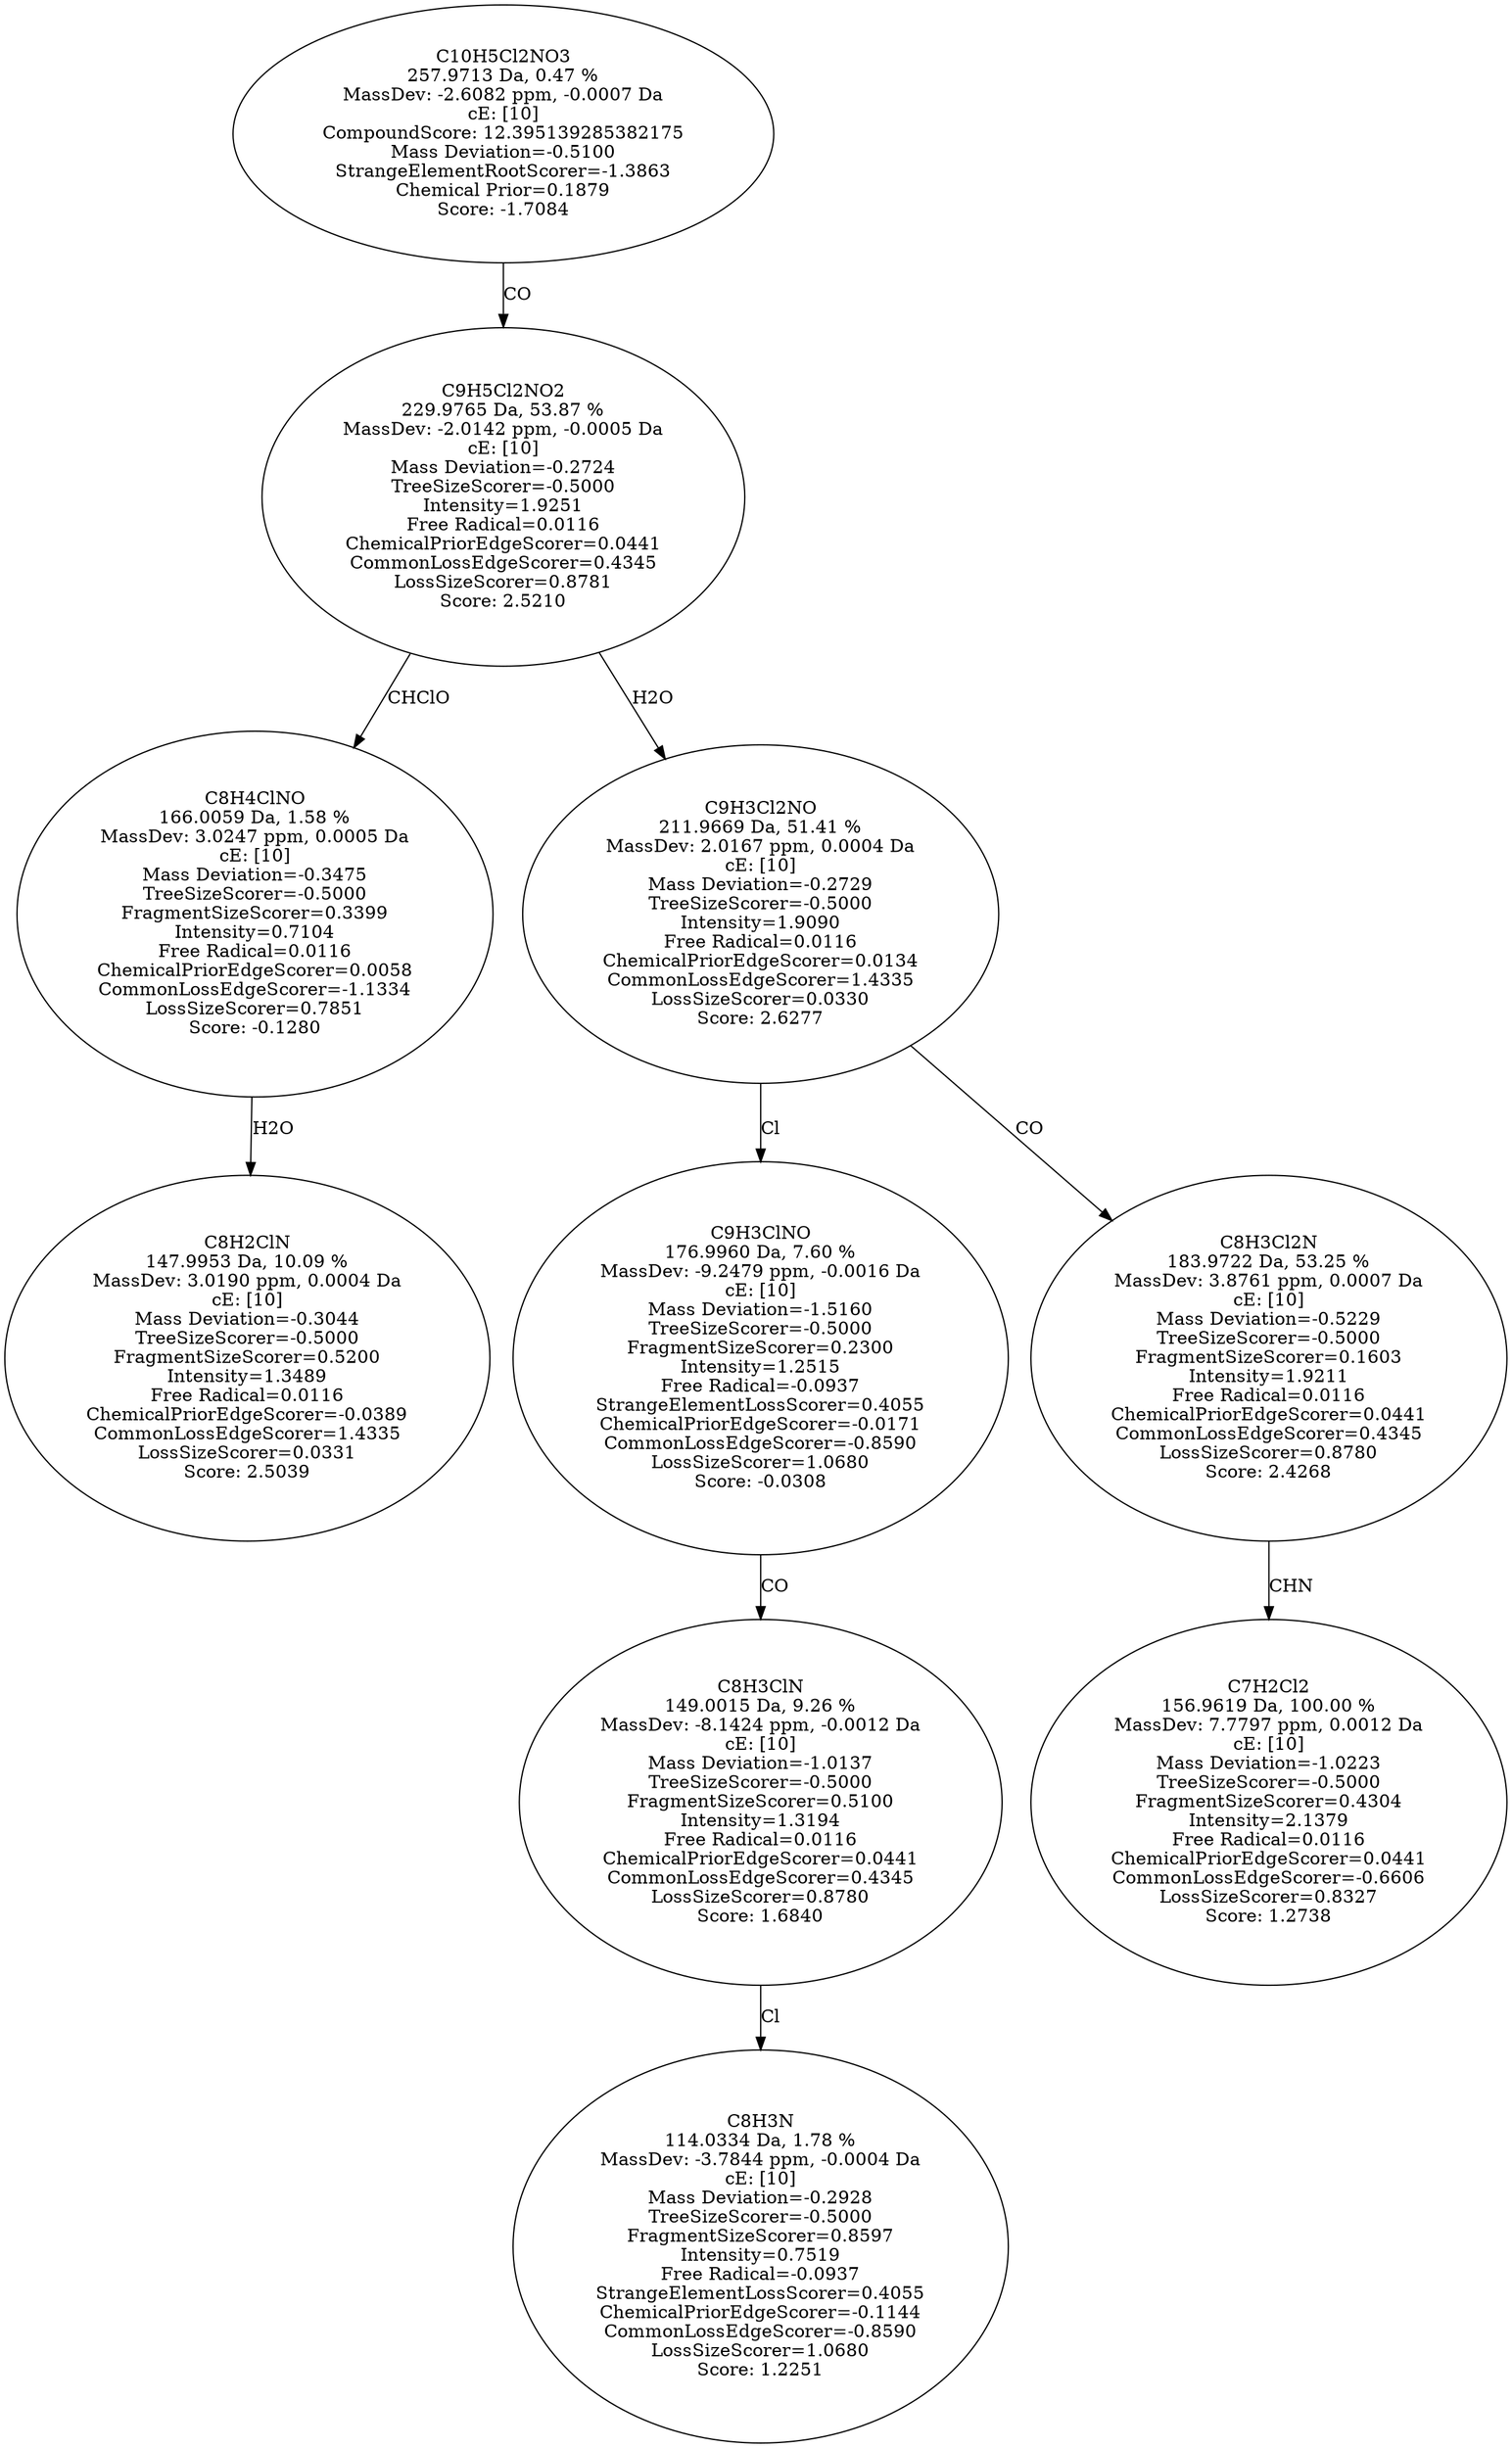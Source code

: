 strict digraph {
v1 [label="C8H2ClN\n147.9953 Da, 10.09 %\nMassDev: 3.0190 ppm, 0.0004 Da\ncE: [10]\nMass Deviation=-0.3044\nTreeSizeScorer=-0.5000\nFragmentSizeScorer=0.5200\nIntensity=1.3489\nFree Radical=0.0116\nChemicalPriorEdgeScorer=-0.0389\nCommonLossEdgeScorer=1.4335\nLossSizeScorer=0.0331\nScore: 2.5039"];
v2 [label="C8H4ClNO\n166.0059 Da, 1.58 %\nMassDev: 3.0247 ppm, 0.0005 Da\ncE: [10]\nMass Deviation=-0.3475\nTreeSizeScorer=-0.5000\nFragmentSizeScorer=0.3399\nIntensity=0.7104\nFree Radical=0.0116\nChemicalPriorEdgeScorer=0.0058\nCommonLossEdgeScorer=-1.1334\nLossSizeScorer=0.7851\nScore: -0.1280"];
v3 [label="C8H3N\n114.0334 Da, 1.78 %\nMassDev: -3.7844 ppm, -0.0004 Da\ncE: [10]\nMass Deviation=-0.2928\nTreeSizeScorer=-0.5000\nFragmentSizeScorer=0.8597\nIntensity=0.7519\nFree Radical=-0.0937\nStrangeElementLossScorer=0.4055\nChemicalPriorEdgeScorer=-0.1144\nCommonLossEdgeScorer=-0.8590\nLossSizeScorer=1.0680\nScore: 1.2251"];
v4 [label="C8H3ClN\n149.0015 Da, 9.26 %\nMassDev: -8.1424 ppm, -0.0012 Da\ncE: [10]\nMass Deviation=-1.0137\nTreeSizeScorer=-0.5000\nFragmentSizeScorer=0.5100\nIntensity=1.3194\nFree Radical=0.0116\nChemicalPriorEdgeScorer=0.0441\nCommonLossEdgeScorer=0.4345\nLossSizeScorer=0.8780\nScore: 1.6840"];
v5 [label="C9H3ClNO\n176.9960 Da, 7.60 %\nMassDev: -9.2479 ppm, -0.0016 Da\ncE: [10]\nMass Deviation=-1.5160\nTreeSizeScorer=-0.5000\nFragmentSizeScorer=0.2300\nIntensity=1.2515\nFree Radical=-0.0937\nStrangeElementLossScorer=0.4055\nChemicalPriorEdgeScorer=-0.0171\nCommonLossEdgeScorer=-0.8590\nLossSizeScorer=1.0680\nScore: -0.0308"];
v6 [label="C7H2Cl2\n156.9619 Da, 100.00 %\nMassDev: 7.7797 ppm, 0.0012 Da\ncE: [10]\nMass Deviation=-1.0223\nTreeSizeScorer=-0.5000\nFragmentSizeScorer=0.4304\nIntensity=2.1379\nFree Radical=0.0116\nChemicalPriorEdgeScorer=0.0441\nCommonLossEdgeScorer=-0.6606\nLossSizeScorer=0.8327\nScore: 1.2738"];
v7 [label="C8H3Cl2N\n183.9722 Da, 53.25 %\nMassDev: 3.8761 ppm, 0.0007 Da\ncE: [10]\nMass Deviation=-0.5229\nTreeSizeScorer=-0.5000\nFragmentSizeScorer=0.1603\nIntensity=1.9211\nFree Radical=0.0116\nChemicalPriorEdgeScorer=0.0441\nCommonLossEdgeScorer=0.4345\nLossSizeScorer=0.8780\nScore: 2.4268"];
v8 [label="C9H3Cl2NO\n211.9669 Da, 51.41 %\nMassDev: 2.0167 ppm, 0.0004 Da\ncE: [10]\nMass Deviation=-0.2729\nTreeSizeScorer=-0.5000\nIntensity=1.9090\nFree Radical=0.0116\nChemicalPriorEdgeScorer=0.0134\nCommonLossEdgeScorer=1.4335\nLossSizeScorer=0.0330\nScore: 2.6277"];
v9 [label="C9H5Cl2NO2\n229.9765 Da, 53.87 %\nMassDev: -2.0142 ppm, -0.0005 Da\ncE: [10]\nMass Deviation=-0.2724\nTreeSizeScorer=-0.5000\nIntensity=1.9251\nFree Radical=0.0116\nChemicalPriorEdgeScorer=0.0441\nCommonLossEdgeScorer=0.4345\nLossSizeScorer=0.8781\nScore: 2.5210"];
v10 [label="C10H5Cl2NO3\n257.9713 Da, 0.47 %\nMassDev: -2.6082 ppm, -0.0007 Da\ncE: [10]\nCompoundScore: 12.395139285382175\nMass Deviation=-0.5100\nStrangeElementRootScorer=-1.3863\nChemical Prior=0.1879\nScore: -1.7084"];
v2 -> v1 [label="H2O"];
v9 -> v2 [label="CHClO"];
v4 -> v3 [label="Cl"];
v5 -> v4 [label="CO"];
v8 -> v5 [label="Cl"];
v7 -> v6 [label="CHN"];
v8 -> v7 [label="CO"];
v9 -> v8 [label="H2O"];
v10 -> v9 [label="CO"];
}